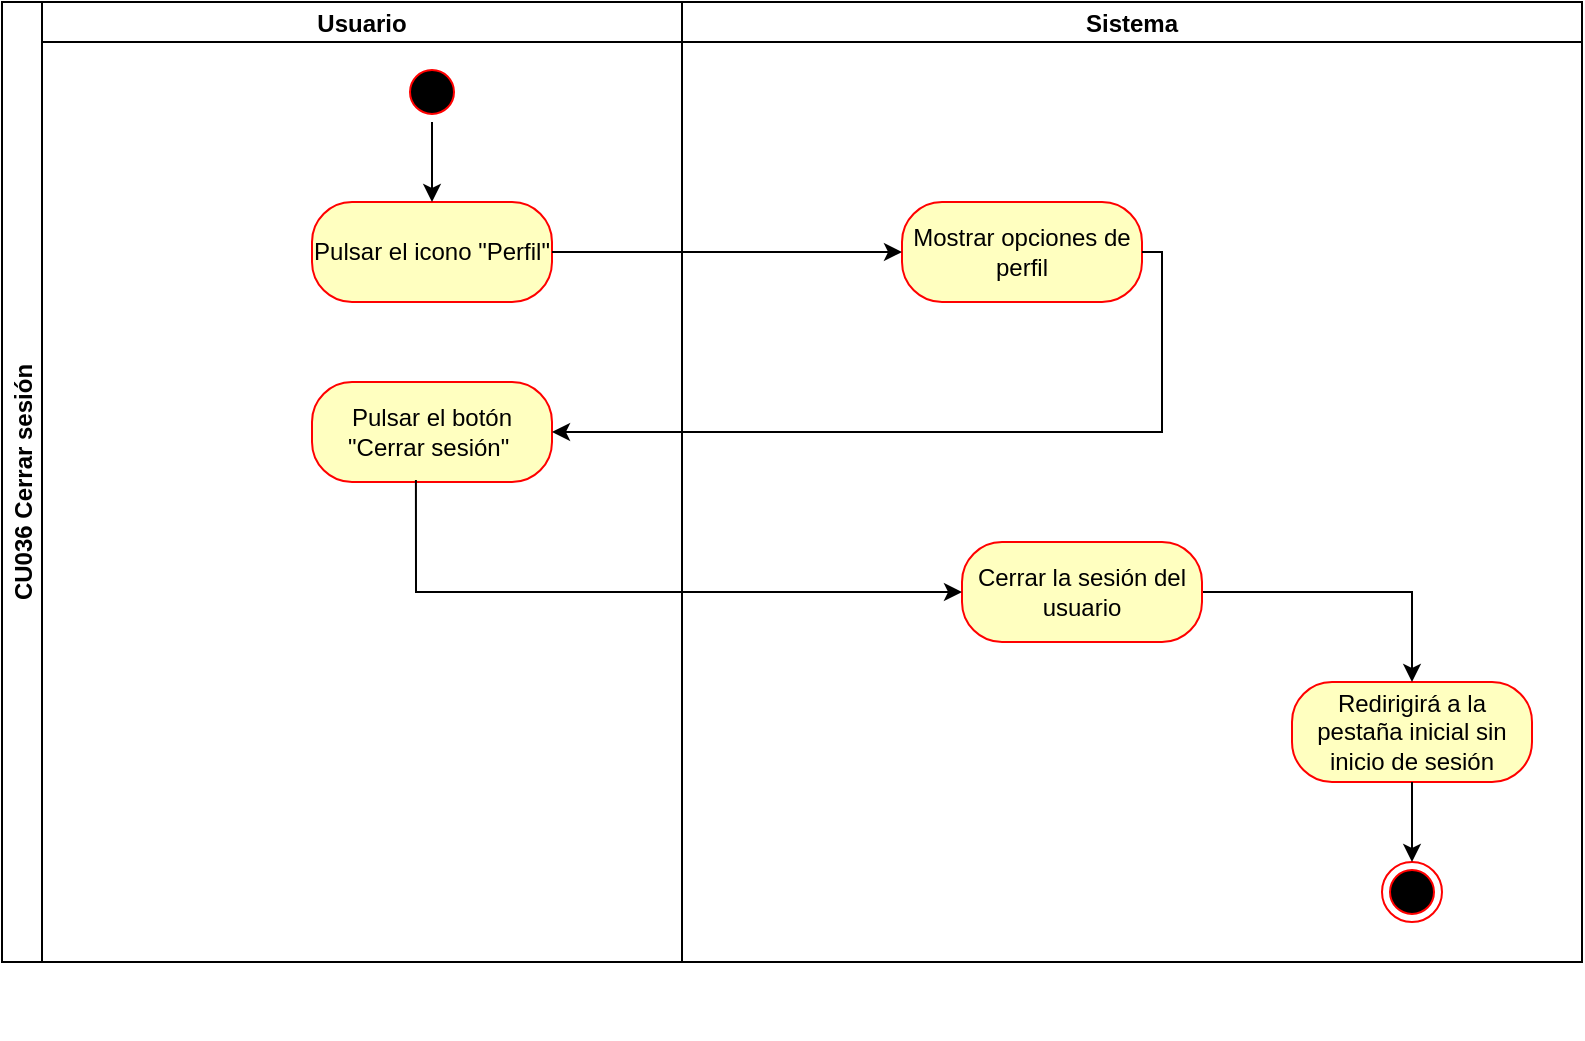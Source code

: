 <mxfile version="27.1.6">
  <diagram name="Página-1" id="dEYnBzAFU3frqEjCNJSm">
    <mxGraphModel grid="1" page="1" gridSize="10" guides="1" tooltips="1" connect="1" arrows="1" fold="1" pageScale="1" pageWidth="827" pageHeight="1169" math="0" shadow="0">
      <root>
        <mxCell id="0" />
        <mxCell id="1" parent="0" />
        <mxCell id="_t-lmhzWF2DVQkJBDF2q-1" value="CU036 Cerrar sesión" style="swimlane;childLayout=stackLayout;resizeParent=1;resizeParentMax=0;startSize=20;horizontal=0;horizontalStack=1;" vertex="1" parent="1">
          <mxGeometry x="250" y="180" width="790" height="480" as="geometry">
            <mxRectangle x="200" y="80" width="40" height="50" as="alternateBounds" />
          </mxGeometry>
        </mxCell>
        <mxCell id="_t-lmhzWF2DVQkJBDF2q-3" value="Usuario" style="swimlane;startSize=20;" vertex="1" parent="_t-lmhzWF2DVQkJBDF2q-1">
          <mxGeometry x="20" width="320" height="480" as="geometry" />
        </mxCell>
        <mxCell id="_t-lmhzWF2DVQkJBDF2q-5" value="" style="ellipse;html=1;shape=startState;fillColor=#000000;strokeColor=#ff0000;fillStyle=auto;" vertex="1" parent="_t-lmhzWF2DVQkJBDF2q-3">
          <mxGeometry x="180" y="30" width="30" height="30" as="geometry" />
        </mxCell>
        <mxCell id="_t-lmhzWF2DVQkJBDF2q-6" value="&lt;font style=&quot;vertical-align: inherit;&quot;&gt;&lt;font style=&quot;vertical-align: inherit;&quot;&gt;Pulsar el icono &quot;Perfil&quot;&lt;/font&gt;&lt;/font&gt;" style="rounded=1;whiteSpace=wrap;html=1;arcSize=40;fontColor=#000000;fillColor=#ffffc0;strokeColor=#ff0000;" vertex="1" parent="_t-lmhzWF2DVQkJBDF2q-3">
          <mxGeometry x="135" y="100" width="120" height="50" as="geometry" />
        </mxCell>
        <mxCell id="_t-lmhzWF2DVQkJBDF2q-4" style="edgeStyle=orthogonalEdgeStyle;rounded=0;orthogonalLoop=1;jettySize=auto;html=1;exitX=0.5;exitY=1;exitDx=0;exitDy=0;entryX=0.5;entryY=0;entryDx=0;entryDy=0;" edge="1" parent="_t-lmhzWF2DVQkJBDF2q-3" source="_t-lmhzWF2DVQkJBDF2q-5" target="_t-lmhzWF2DVQkJBDF2q-6">
          <mxGeometry relative="1" as="geometry" />
        </mxCell>
        <mxCell id="mkRodhgZDedfLx4SuHos-1" value="&lt;font style=&quot;vertical-align: inherit;&quot;&gt;&lt;font style=&quot;vertical-align: inherit;&quot;&gt;Pulsar el botón &quot;Cerrar sesión&quot;&amp;nbsp;&lt;/font&gt;&lt;/font&gt;" style="rounded=1;whiteSpace=wrap;html=1;arcSize=40;fontColor=#000000;fillColor=#ffffc0;strokeColor=#ff0000;" vertex="1" parent="_t-lmhzWF2DVQkJBDF2q-3">
          <mxGeometry x="135" y="190" width="120" height="50" as="geometry" />
        </mxCell>
        <mxCell id="_t-lmhzWF2DVQkJBDF2q-12" value="Sistema" style="swimlane;startSize=20;" vertex="1" parent="_t-lmhzWF2DVQkJBDF2q-1">
          <mxGeometry x="340" width="450" height="480" as="geometry" />
        </mxCell>
        <mxCell id="_t-lmhzWF2DVQkJBDF2q-13" value="" style="ellipse;html=1;shape=endState;fillColor=#000000;strokeColor=#ff0000;" vertex="1" parent="_t-lmhzWF2DVQkJBDF2q-12">
          <mxGeometry x="350" y="430" width="30" height="30" as="geometry" />
        </mxCell>
        <mxCell id="_t-lmhzWF2DVQkJBDF2q-14" style="edgeStyle=orthogonalEdgeStyle;rounded=0;orthogonalLoop=1;jettySize=auto;html=1;exitX=0.5;exitY=1;exitDx=0;exitDy=0;" edge="1" parent="_t-lmhzWF2DVQkJBDF2q-12">
          <mxGeometry relative="1" as="geometry">
            <mxPoint x="86" y="510" as="sourcePoint" />
            <mxPoint x="86" y="510" as="targetPoint" />
          </mxGeometry>
        </mxCell>
        <mxCell id="_t-lmhzWF2DVQkJBDF2q-19" value="Redirigirá a la pestaña inicial sin inicio de sesión" style="rounded=1;whiteSpace=wrap;html=1;arcSize=40;fontColor=#000000;fillColor=#ffffc0;strokeColor=#ff0000;" vertex="1" parent="_t-lmhzWF2DVQkJBDF2q-12">
          <mxGeometry x="305" y="340" width="120" height="50" as="geometry" />
        </mxCell>
        <mxCell id="mkRodhgZDedfLx4SuHos-2" value="&lt;font style=&quot;vertical-align: inherit;&quot;&gt;&lt;font style=&quot;vertical-align: inherit;&quot;&gt;Mostrar opciones de perfil&lt;/font&gt;&lt;/font&gt;" style="rounded=1;whiteSpace=wrap;html=1;arcSize=40;fontColor=#000000;fillColor=#ffffc0;strokeColor=#ff0000;" vertex="1" parent="_t-lmhzWF2DVQkJBDF2q-12">
          <mxGeometry x="110" y="100" width="120" height="50" as="geometry" />
        </mxCell>
        <mxCell id="_t-lmhzWF2DVQkJBDF2q-33" style="edgeStyle=orthogonalEdgeStyle;rounded=0;orthogonalLoop=1;jettySize=auto;html=1;exitX=0.5;exitY=1;exitDx=0;exitDy=0;entryX=0.5;entryY=0;entryDx=0;entryDy=0;" edge="1" parent="_t-lmhzWF2DVQkJBDF2q-12" source="_t-lmhzWF2DVQkJBDF2q-19" target="_t-lmhzWF2DVQkJBDF2q-13">
          <mxGeometry relative="1" as="geometry">
            <mxPoint x="-125" y="500" as="sourcePoint" />
            <mxPoint x="100" y="575" as="targetPoint" />
          </mxGeometry>
        </mxCell>
        <mxCell id="mkRodhgZDedfLx4SuHos-12" style="edgeStyle=orthogonalEdgeStyle;rounded=0;orthogonalLoop=1;jettySize=auto;html=1;entryX=0.5;entryY=0;entryDx=0;entryDy=0;" edge="1" parent="_t-lmhzWF2DVQkJBDF2q-12" source="mkRodhgZDedfLx4SuHos-11" target="_t-lmhzWF2DVQkJBDF2q-19">
          <mxGeometry relative="1" as="geometry" />
        </mxCell>
        <mxCell id="mkRodhgZDedfLx4SuHos-11" value="Cerrar la sesión del usuario" style="rounded=1;whiteSpace=wrap;html=1;arcSize=40;fontColor=#000000;fillColor=#ffffc0;strokeColor=#ff0000;" vertex="1" parent="_t-lmhzWF2DVQkJBDF2q-12">
          <mxGeometry x="140" y="270" width="120" height="50" as="geometry" />
        </mxCell>
        <mxCell id="mkRodhgZDedfLx4SuHos-3" style="edgeStyle=orthogonalEdgeStyle;rounded=0;orthogonalLoop=1;jettySize=auto;html=1;entryX=0;entryY=0.5;entryDx=0;entryDy=0;" edge="1" parent="_t-lmhzWF2DVQkJBDF2q-1" source="_t-lmhzWF2DVQkJBDF2q-6" target="mkRodhgZDedfLx4SuHos-2">
          <mxGeometry relative="1" as="geometry" />
        </mxCell>
        <mxCell id="mkRodhgZDedfLx4SuHos-4" style="edgeStyle=orthogonalEdgeStyle;rounded=0;orthogonalLoop=1;jettySize=auto;html=1;entryX=1;entryY=0.5;entryDx=0;entryDy=0;" edge="1" parent="_t-lmhzWF2DVQkJBDF2q-1" source="mkRodhgZDedfLx4SuHos-2" target="mkRodhgZDedfLx4SuHos-1">
          <mxGeometry relative="1" as="geometry">
            <Array as="points">
              <mxPoint x="580" y="215" />
            </Array>
          </mxGeometry>
        </mxCell>
        <mxCell id="_t-lmhzWF2DVQkJBDF2q-30" style="edgeStyle=orthogonalEdgeStyle;rounded=0;orthogonalLoop=1;jettySize=auto;html=1;exitX=0.433;exitY=0.98;exitDx=0;exitDy=0;entryX=0;entryY=0.5;entryDx=0;entryDy=0;exitPerimeter=0;" edge="1" parent="_t-lmhzWF2DVQkJBDF2q-1" source="mkRodhgZDedfLx4SuHos-1" target="mkRodhgZDedfLx4SuHos-11">
          <mxGeometry relative="1" as="geometry">
            <mxPoint x="215" y="380" as="sourcePoint" />
            <mxPoint x="515" y="415" as="targetPoint" />
            <Array as="points">
              <mxPoint x="207" y="295" />
              <mxPoint x="457" y="295" />
            </Array>
          </mxGeometry>
        </mxCell>
      </root>
    </mxGraphModel>
  </diagram>
</mxfile>
